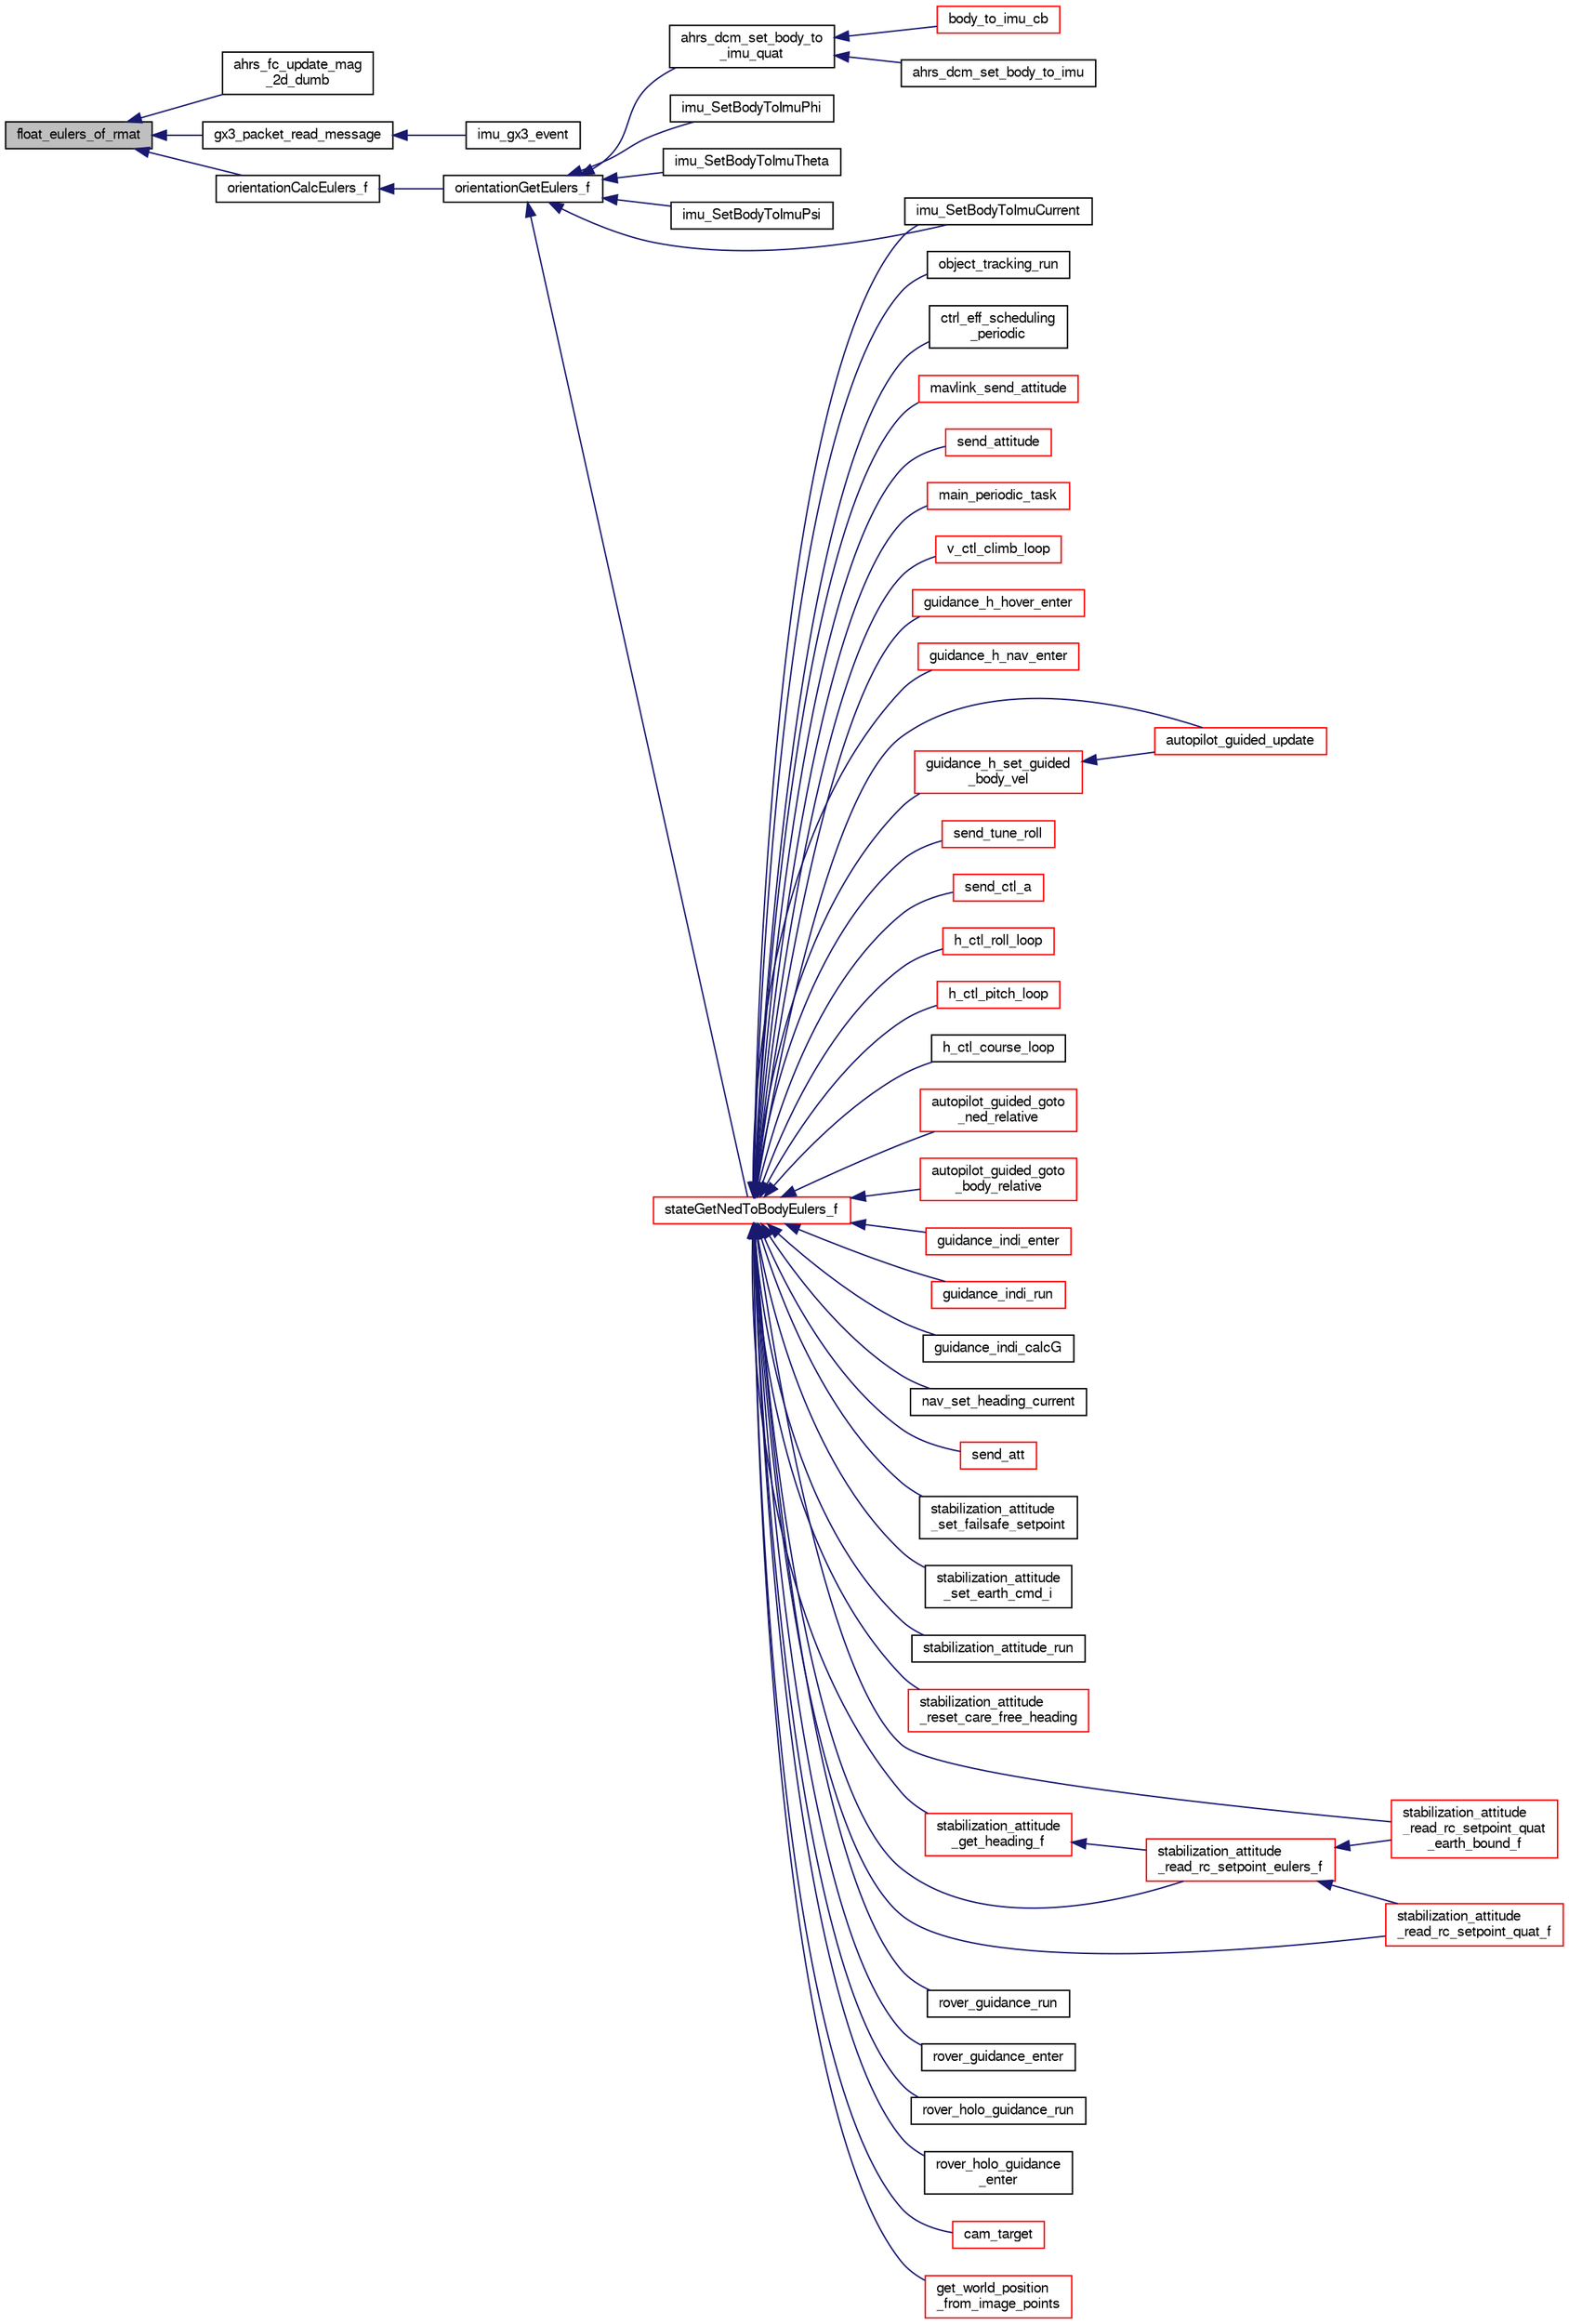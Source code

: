digraph "float_eulers_of_rmat"
{
  edge [fontname="FreeSans",fontsize="10",labelfontname="FreeSans",labelfontsize="10"];
  node [fontname="FreeSans",fontsize="10",shape=record];
  rankdir="LR";
  Node1 [label="float_eulers_of_rmat",height=0.2,width=0.4,color="black", fillcolor="grey75", style="filled", fontcolor="black"];
  Node1 -> Node2 [dir="back",color="midnightblue",fontsize="10",style="solid",fontname="FreeSans"];
  Node2 [label="ahrs_fc_update_mag\l_2d_dumb",height=0.2,width=0.4,color="black", fillcolor="white", style="filled",URL="$ahrs__float__cmpl_8c.html#a92fac4cc07f3e90ec6021c7031770a51"];
  Node1 -> Node3 [dir="back",color="midnightblue",fontsize="10",style="solid",fontname="FreeSans"];
  Node3 [label="gx3_packet_read_message",height=0.2,width=0.4,color="black", fillcolor="white", style="filled",URL="$ahrs__gx3_8h.html#acb7a83c7954119b08e90b88661889883"];
  Node3 -> Node4 [dir="back",color="midnightblue",fontsize="10",style="solid",fontname="FreeSans"];
  Node4 [label="imu_gx3_event",height=0.2,width=0.4,color="black", fillcolor="white", style="filled",URL="$ahrs__gx3_8h.html#aa9304b3a64697b585311bf38a4dc24ff"];
  Node1 -> Node5 [dir="back",color="midnightblue",fontsize="10",style="solid",fontname="FreeSans"];
  Node5 [label="orientationCalcEulers_f",height=0.2,width=0.4,color="black", fillcolor="white", style="filled",URL="$group__math__orientation__representation.html#ga8b8bf1c74adb971f399f0dd4f84d9388"];
  Node5 -> Node6 [dir="back",color="midnightblue",fontsize="10",style="solid",fontname="FreeSans"];
  Node6 [label="orientationGetEulers_f",height=0.2,width=0.4,color="black", fillcolor="white", style="filled",URL="$group__math__orientation__representation.html#gaaae3838d0b45682d48257d5dbfff3030",tooltip="Get vehicle body attitude euler angles (float). "];
  Node6 -> Node7 [dir="back",color="midnightblue",fontsize="10",style="solid",fontname="FreeSans"];
  Node7 [label="ahrs_dcm_set_body_to\l_imu_quat",height=0.2,width=0.4,color="black", fillcolor="white", style="filled",URL="$ahrs__float__dcm_8h.html#afe8393fd937ef9065e871dc5623510f2"];
  Node7 -> Node8 [dir="back",color="midnightblue",fontsize="10",style="solid",fontname="FreeSans"];
  Node8 [label="ahrs_dcm_set_body_to_imu",height=0.2,width=0.4,color="black", fillcolor="white", style="filled",URL="$ahrs__float__dcm_8h.html#a7f3247a388db0709627a935f09a7b406"];
  Node7 -> Node9 [dir="back",color="midnightblue",fontsize="10",style="solid",fontname="FreeSans"];
  Node9 [label="body_to_imu_cb",height=0.2,width=0.4,color="red", fillcolor="white", style="filled",URL="$ahrs__float__dcm__wrapper_8c.html#ab5f6300c213088a4ea0598baafb5e736"];
  Node6 -> Node10 [dir="back",color="midnightblue",fontsize="10",style="solid",fontname="FreeSans"];
  Node10 [label="imu_SetBodyToImuPhi",height=0.2,width=0.4,color="black", fillcolor="white", style="filled",URL="$imu_8h.html#ac50fba336ca2c337f240bab0db44f64e"];
  Node6 -> Node11 [dir="back",color="midnightblue",fontsize="10",style="solid",fontname="FreeSans"];
  Node11 [label="imu_SetBodyToImuTheta",height=0.2,width=0.4,color="black", fillcolor="white", style="filled",URL="$imu_8h.html#a3e25b56c5719a23e494568696083459e"];
  Node6 -> Node12 [dir="back",color="midnightblue",fontsize="10",style="solid",fontname="FreeSans"];
  Node12 [label="imu_SetBodyToImuPsi",height=0.2,width=0.4,color="black", fillcolor="white", style="filled",URL="$imu_8h.html#a88ec31da12a499ee7b47fe11b4ccfa4e"];
  Node6 -> Node13 [dir="back",color="midnightblue",fontsize="10",style="solid",fontname="FreeSans"];
  Node13 [label="imu_SetBodyToImuCurrent",height=0.2,width=0.4,color="black", fillcolor="white", style="filled",URL="$imu_8h.html#a931916ce562dfa28e02e0a6001dddc43"];
  Node6 -> Node14 [dir="back",color="midnightblue",fontsize="10",style="solid",fontname="FreeSans"];
  Node14 [label="stateGetNedToBodyEulers_f",height=0.2,width=0.4,color="red", fillcolor="white", style="filled",URL="$group__state__attitude.html#ga9a5e6bac6e7d78e1b33430e73344615b",tooltip="Get vehicle body attitude euler angles (float). "];
  Node14 -> Node15 [dir="back",color="midnightblue",fontsize="10",style="solid",fontname="FreeSans"];
  Node15 [label="send_attitude",height=0.2,width=0.4,color="red", fillcolor="white", style="filled",URL="$autopilot_8c.html#a468116423cf6003ebcd0c632cd976c02"];
  Node14 -> Node16 [dir="back",color="midnightblue",fontsize="10",style="solid",fontname="FreeSans"];
  Node16 [label="main_periodic_task",height=0.2,width=0.4,color="red", fillcolor="white", style="filled",URL="$demo__ahrs__actuators_8c.html#a791eaf74023b4de8d10fbfe0de040ed8"];
  Node14 -> Node17 [dir="back",color="midnightblue",fontsize="10",style="solid",fontname="FreeSans"];
  Node17 [label="v_ctl_climb_loop",height=0.2,width=0.4,color="red", fillcolor="white", style="filled",URL="$guidance__common_8h.html#a38f0bbceda8812281fc650c2c1aac6c8",tooltip="Auto-throttle inner loop. "];
  Node14 -> Node18 [dir="back",color="midnightblue",fontsize="10",style="solid",fontname="FreeSans"];
  Node18 [label="guidance_h_hover_enter",height=0.2,width=0.4,color="red", fillcolor="white", style="filled",URL="$rotorcraft_2guidance_2guidance__h_8h.html#a32c1c61b5aa933b712fd75a1a9bdc162"];
  Node14 -> Node19 [dir="back",color="midnightblue",fontsize="10",style="solid",fontname="FreeSans"];
  Node19 [label="guidance_h_nav_enter",height=0.2,width=0.4,color="red", fillcolor="white", style="filled",URL="$rotorcraft_2guidance_2guidance__h_8h.html#aaecb10d1d18788c0de654dd479441b20"];
  Node14 -> Node20 [dir="back",color="midnightblue",fontsize="10",style="solid",fontname="FreeSans"];
  Node20 [label="guidance_h_set_guided\l_body_vel",height=0.2,width=0.4,color="red", fillcolor="white", style="filled",URL="$rotorcraft_2guidance_2guidance__h_8h.html#ae192e6147e70b8acc536020ece52714b",tooltip="Set body relative horizontal velocity setpoint in GUIDED mode. "];
  Node20 -> Node21 [dir="back",color="midnightblue",fontsize="10",style="solid",fontname="FreeSans"];
  Node21 [label="autopilot_guided_update",height=0.2,width=0.4,color="red", fillcolor="white", style="filled",URL="$autopilot__guided_8h.html#a07ce763874e77faf62f5c9506bdad43d",tooltip="Set guided setpoints using flag mask in GUIDED mode. "];
  Node14 -> Node22 [dir="back",color="midnightblue",fontsize="10",style="solid",fontname="FreeSans"];
  Node22 [label="send_tune_roll",height=0.2,width=0.4,color="red", fillcolor="white", style="filled",URL="$stabilization__adaptive_8c.html#a0c11799df47100d31f44a50bb3e16bce"];
  Node14 -> Node23 [dir="back",color="midnightblue",fontsize="10",style="solid",fontname="FreeSans"];
  Node23 [label="send_ctl_a",height=0.2,width=0.4,color="red", fillcolor="white", style="filled",URL="$stabilization__adaptive_8c.html#a3cc410a3b9183b93302a2a71906a6455"];
  Node14 -> Node24 [dir="back",color="midnightblue",fontsize="10",style="solid",fontname="FreeSans"];
  Node24 [label="h_ctl_roll_loop",height=0.2,width=0.4,color="red", fillcolor="white", style="filled",URL="$stabilization__adaptive_8c.html#a56e08c7c847634b91bec39dc929ade80"];
  Node14 -> Node25 [dir="back",color="midnightblue",fontsize="10",style="solid",fontname="FreeSans"];
  Node25 [label="h_ctl_pitch_loop",height=0.2,width=0.4,color="red", fillcolor="white", style="filled",URL="$stabilization__adaptive_8c.html#a10c9851e192217d5a4e7b6dc98e16c2d"];
  Node14 -> Node26 [dir="back",color="midnightblue",fontsize="10",style="solid",fontname="FreeSans"];
  Node26 [label="h_ctl_course_loop",height=0.2,width=0.4,color="black", fillcolor="white", style="filled",URL="$stabilization__attitude_8c.html#a02ae04f0f1bbe7588572e87e3dadb381"];
  Node14 -> Node27 [dir="back",color="midnightblue",fontsize="10",style="solid",fontname="FreeSans"];
  Node27 [label="autopilot_guided_goto\l_ned_relative",height=0.2,width=0.4,color="red", fillcolor="white", style="filled",URL="$autopilot__guided_8h.html#a32b83e461c091c64ffa38e4f08f6a312",tooltip="Set position and heading setpoints wrt. "];
  Node14 -> Node28 [dir="back",color="midnightblue",fontsize="10",style="solid",fontname="FreeSans"];
  Node28 [label="autopilot_guided_goto\l_body_relative",height=0.2,width=0.4,color="red", fillcolor="white", style="filled",URL="$autopilot__guided_8h.html#acb5ff8d624f7583075e58303f46b9890",tooltip="Set position and heading setpoints wrt. "];
  Node14 -> Node21 [dir="back",color="midnightblue",fontsize="10",style="solid",fontname="FreeSans"];
  Node14 -> Node29 [dir="back",color="midnightblue",fontsize="10",style="solid",fontname="FreeSans"];
  Node29 [label="guidance_indi_enter",height=0.2,width=0.4,color="red", fillcolor="white", style="filled",URL="$guidance__indi__hybrid_8h.html#a638dd6a545987ce3e0a8c8cef1e3481c",tooltip="Call upon entering indi guidance. "];
  Node14 -> Node30 [dir="back",color="midnightblue",fontsize="10",style="solid",fontname="FreeSans"];
  Node30 [label="guidance_indi_run",height=0.2,width=0.4,color="red", fillcolor="white", style="filled",URL="$guidance__indi__hybrid_8h.html#afa3b5095f6b5beadbb8662d3b3519bc9"];
  Node14 -> Node31 [dir="back",color="midnightblue",fontsize="10",style="solid",fontname="FreeSans"];
  Node31 [label="guidance_indi_calcG",height=0.2,width=0.4,color="black", fillcolor="white", style="filled",URL="$guidance__indi_8c.html#a600398d034a7f118b5f97390c6c0c333"];
  Node14 -> Node32 [dir="back",color="midnightblue",fontsize="10",style="solid",fontname="FreeSans"];
  Node32 [label="nav_set_heading_current",height=0.2,width=0.4,color="black", fillcolor="white", style="filled",URL="$rover_2navigation_8c.html#a206d573ce2ca1d37d70cbe4febdd99b3",tooltip="Set heading to the current yaw angle. "];
  Node14 -> Node33 [dir="back",color="midnightblue",fontsize="10",style="solid",fontname="FreeSans"];
  Node33 [label="send_att",height=0.2,width=0.4,color="red", fillcolor="white", style="filled",URL="$stabilization__attitude__euler__float_8c.html#ae9244e1c3c685a32cc7ac97134ea6f6d"];
  Node14 -> Node34 [dir="back",color="midnightblue",fontsize="10",style="solid",fontname="FreeSans"];
  Node34 [label="stabilization_attitude\l_set_failsafe_setpoint",height=0.2,width=0.4,color="black", fillcolor="white", style="filled",URL="$stabilization__attitude__euler__float_8c.html#a5a2d8d3947ba9cdc571cea5778c93f4a"];
  Node14 -> Node35 [dir="back",color="midnightblue",fontsize="10",style="solid",fontname="FreeSans"];
  Node35 [label="stabilization_attitude\l_set_earth_cmd_i",height=0.2,width=0.4,color="black", fillcolor="white", style="filled",URL="$stabilization__attitude__euler__float_8c.html#ada3ef183c206d08fd0a902adc118f542"];
  Node14 -> Node36 [dir="back",color="midnightblue",fontsize="10",style="solid",fontname="FreeSans"];
  Node36 [label="stabilization_attitude_run",height=0.2,width=0.4,color="black", fillcolor="white", style="filled",URL="$stabilization__attitude__euler__float_8c.html#add1138c9aae1adaafdb42ddf2f0c039a"];
  Node14 -> Node37 [dir="back",color="midnightblue",fontsize="10",style="solid",fontname="FreeSans"];
  Node37 [label="stabilization_attitude\l_reset_care_free_heading",height=0.2,width=0.4,color="red", fillcolor="white", style="filled",URL="$stabilization__attitude__rc__setpoint_8h.html#abdf70201d8682a7d5b567fc6f3790063",tooltip="reset the heading for care-free mode to current heading "];
  Node14 -> Node38 [dir="back",color="midnightblue",fontsize="10",style="solid",fontname="FreeSans"];
  Node38 [label="stabilization_attitude\l_get_heading_f",height=0.2,width=0.4,color="red", fillcolor="white", style="filled",URL="$stabilization__attitude__rc__setpoint_8h.html#aef31d05722347c8213ef503f5c6f1113"];
  Node38 -> Node39 [dir="back",color="midnightblue",fontsize="10",style="solid",fontname="FreeSans"];
  Node39 [label="stabilization_attitude\l_read_rc_setpoint_eulers_f",height=0.2,width=0.4,color="red", fillcolor="white", style="filled",URL="$stabilization__attitude__rc__setpoint_8h.html#af0d1b8fcfd61727710cae059e8581fb1"];
  Node39 -> Node40 [dir="back",color="midnightblue",fontsize="10",style="solid",fontname="FreeSans"];
  Node40 [label="stabilization_attitude\l_read_rc_setpoint_quat\l_earth_bound_f",height=0.2,width=0.4,color="red", fillcolor="white", style="filled",URL="$stabilization__attitude__rc__setpoint_8h.html#a67c7c9ce5526222ceb3f422269fc8f47"];
  Node39 -> Node41 [dir="back",color="midnightblue",fontsize="10",style="solid",fontname="FreeSans"];
  Node41 [label="stabilization_attitude\l_read_rc_setpoint_quat_f",height=0.2,width=0.4,color="red", fillcolor="white", style="filled",URL="$stabilization__attitude__rc__setpoint_8h.html#a7e0d148d1e5210bb1b299163d77daa4a",tooltip="Read attitude setpoint from RC as quaternion Interprets the stick positions as axes. "];
  Node14 -> Node39 [dir="back",color="midnightblue",fontsize="10",style="solid",fontname="FreeSans"];
  Node14 -> Node41 [dir="back",color="midnightblue",fontsize="10",style="solid",fontname="FreeSans"];
  Node14 -> Node40 [dir="back",color="midnightblue",fontsize="10",style="solid",fontname="FreeSans"];
  Node14 -> Node42 [dir="back",color="midnightblue",fontsize="10",style="solid",fontname="FreeSans"];
  Node42 [label="rover_guidance_run",height=0.2,width=0.4,color="black", fillcolor="white", style="filled",URL="$rover__guidance_8h.html#a1c5d14152545935d78448eae5d0a6b6d"];
  Node14 -> Node43 [dir="back",color="midnightblue",fontsize="10",style="solid",fontname="FreeSans"];
  Node43 [label="rover_guidance_enter",height=0.2,width=0.4,color="black", fillcolor="white", style="filled",URL="$rover__guidance_8h.html#a4db8bb1975e15df2fc7918173c74d874"];
  Node14 -> Node44 [dir="back",color="midnightblue",fontsize="10",style="solid",fontname="FreeSans"];
  Node44 [label="rover_holo_guidance_run",height=0.2,width=0.4,color="black", fillcolor="white", style="filled",URL="$rover__guidance__holonomic_8h.html#a714eebb049eb159d6b28ae3118c7d2c3"];
  Node14 -> Node45 [dir="back",color="midnightblue",fontsize="10",style="solid",fontname="FreeSans"];
  Node45 [label="rover_holo_guidance\l_enter",height=0.2,width=0.4,color="black", fillcolor="white", style="filled",URL="$rover__guidance__holonomic_8h.html#ad1c07ff189eca88f4260899cf80a6d0c"];
  Node14 -> Node46 [dir="back",color="midnightblue",fontsize="10",style="solid",fontname="FreeSans"];
  Node46 [label="cam_target",height=0.2,width=0.4,color="red", fillcolor="white", style="filled",URL="$cam_8c.html#aab3da8ed719ee01699f50450b3df3b13",tooltip="Computes the right angles from target_x, target_y, target_alt. "];
  Node14 -> Node47 [dir="back",color="midnightblue",fontsize="10",style="solid",fontname="FreeSans"];
  Node47 [label="get_world_position\l_from_image_points",height=0.2,width=0.4,color="red", fillcolor="white", style="filled",URL="$PnP__AHRS_8h.html#a30f92e7ee757f2657644e0df845ff43a",tooltip="Get the world position of the camera, given image coordinates and corresponding world coordinates..."];
  Node14 -> Node48 [dir="back",color="midnightblue",fontsize="10",style="solid",fontname="FreeSans"];
  Node48 [label="object_tracking_run",height=0.2,width=0.4,color="black", fillcolor="white", style="filled",URL="$object__tracking_8h.html#abc55c61a0ead3db0d15a2939ec909fa4",tooltip="run function "];
  Node14 -> Node49 [dir="back",color="midnightblue",fontsize="10",style="solid",fontname="FreeSans"];
  Node49 [label="ctrl_eff_scheduling\l_periodic",height=0.2,width=0.4,color="black", fillcolor="white", style="filled",URL="$scheduling__indi__simple_8c.html#a80dcca086fcbf5ef61bfe9d420b5ae10",tooltip="Periodic function that interpolates between gain sets depending on the scheduling variable..."];
  Node14 -> Node50 [dir="back",color="midnightblue",fontsize="10",style="solid",fontname="FreeSans"];
  Node50 [label="mavlink_send_attitude",height=0.2,width=0.4,color="red", fillcolor="white", style="filled",URL="$mavlink_8c.html#acf9dbe1c46aa63331ca93c34f1a73a9a",tooltip="Send the attitude. "];
  Node14 -> Node13 [dir="back",color="midnightblue",fontsize="10",style="solid",fontname="FreeSans"];
}
